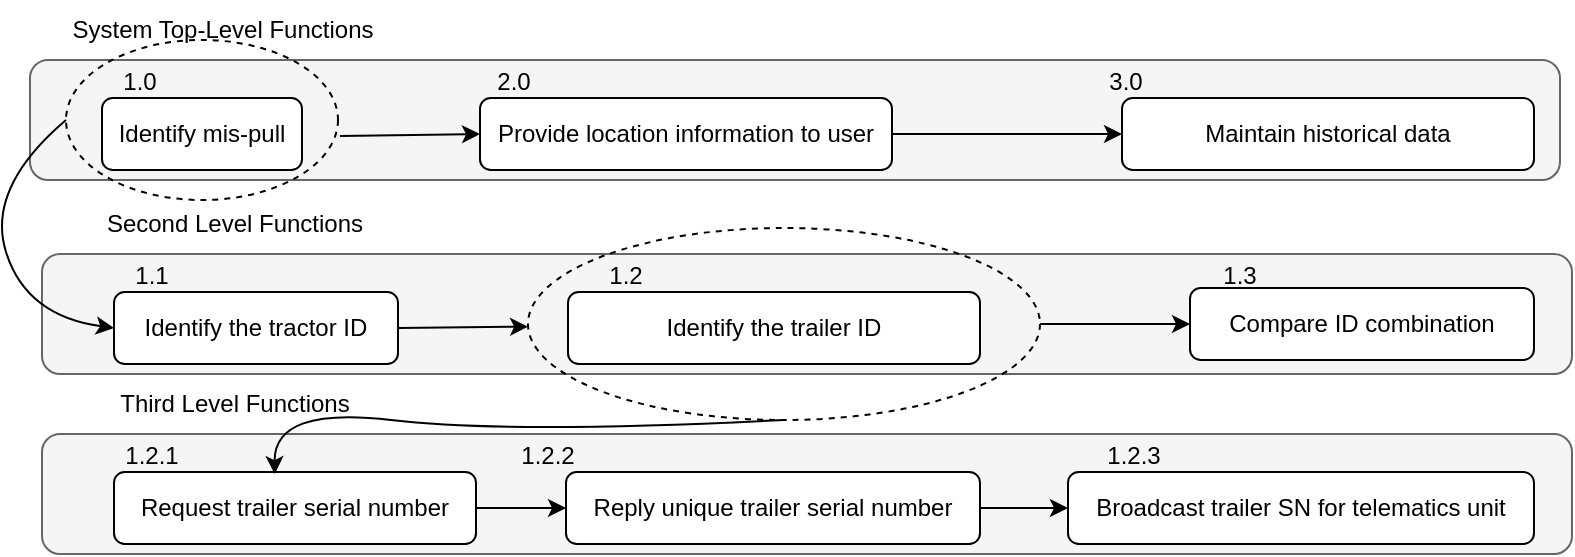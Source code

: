 <mxfile version="20.6.1" type="github">
  <diagram id="pKQdi-eeRK9SxtTKxeUM" name="Page-1">
    <mxGraphModel dx="1422" dy="-395" grid="0" gridSize="10" guides="1" tooltips="1" connect="1" arrows="1" fold="1" page="1" pageScale="1" pageWidth="850" pageHeight="1100" math="0" shadow="0">
      <root>
        <mxCell id="0" />
        <mxCell id="1" parent="0" />
        <mxCell id="KWq_b9gpajZcSFFpdgU--8" value="" style="rounded=1;whiteSpace=wrap;html=1;fillColor=#f5f5f5;fontColor=#333333;strokeColor=#666666;" vertex="1" parent="1">
          <mxGeometry x="39" y="1161" width="765" height="60" as="geometry" />
        </mxCell>
        <mxCell id="KWq_b9gpajZcSFFpdgU--9" value="System Top-Level Functions" style="text;html=1;strokeColor=none;fillColor=none;align=center;verticalAlign=middle;whiteSpace=wrap;rounded=0;" vertex="1" parent="1">
          <mxGeometry x="42" y="1131" width="187" height="30" as="geometry" />
        </mxCell>
        <mxCell id="KWq_b9gpajZcSFFpdgU--12" value="Identify mis-pull" style="rounded=1;whiteSpace=wrap;html=1;" vertex="1" parent="1">
          <mxGeometry x="75" y="1180" width="100" height="36" as="geometry" />
        </mxCell>
        <mxCell id="KWq_b9gpajZcSFFpdgU--13" value="1.0" style="text;html=1;strokeColor=none;fillColor=none;align=center;verticalAlign=middle;whiteSpace=wrap;rounded=0;" vertex="1" parent="1">
          <mxGeometry x="64" y="1157" width="60" height="30" as="geometry" />
        </mxCell>
        <mxCell id="KWq_b9gpajZcSFFpdgU--15" value="2.0" style="text;html=1;strokeColor=none;fillColor=none;align=center;verticalAlign=middle;whiteSpace=wrap;rounded=0;" vertex="1" parent="1">
          <mxGeometry x="251" y="1157" width="60" height="30" as="geometry" />
        </mxCell>
        <mxCell id="KWq_b9gpajZcSFFpdgU--16" value="Provide location information to user" style="rounded=1;whiteSpace=wrap;html=1;" vertex="1" parent="1">
          <mxGeometry x="264" y="1180" width="206" height="36" as="geometry" />
        </mxCell>
        <mxCell id="KWq_b9gpajZcSFFpdgU--17" value="3.0" style="text;html=1;strokeColor=none;fillColor=none;align=center;verticalAlign=middle;whiteSpace=wrap;rounded=0;" vertex="1" parent="1">
          <mxGeometry x="557" y="1157" width="60" height="30" as="geometry" />
        </mxCell>
        <mxCell id="KWq_b9gpajZcSFFpdgU--18" value="Maintain historical data" style="rounded=1;whiteSpace=wrap;html=1;" vertex="1" parent="1">
          <mxGeometry x="585" y="1180" width="206" height="36" as="geometry" />
        </mxCell>
        <mxCell id="KWq_b9gpajZcSFFpdgU--23" value="" style="rounded=1;whiteSpace=wrap;html=1;fillColor=#f5f5f5;fontColor=#333333;strokeColor=#666666;" vertex="1" parent="1">
          <mxGeometry x="45" y="1258" width="765" height="60" as="geometry" />
        </mxCell>
        <mxCell id="KWq_b9gpajZcSFFpdgU--24" value="Second Level Functions" style="text;html=1;strokeColor=none;fillColor=none;align=center;verticalAlign=middle;whiteSpace=wrap;rounded=0;" vertex="1" parent="1">
          <mxGeometry x="48" y="1228" width="187" height="30" as="geometry" />
        </mxCell>
        <mxCell id="KWq_b9gpajZcSFFpdgU--25" value="Identify the tractor ID" style="rounded=1;whiteSpace=wrap;html=1;" vertex="1" parent="1">
          <mxGeometry x="81" y="1277" width="142" height="36" as="geometry" />
        </mxCell>
        <mxCell id="KWq_b9gpajZcSFFpdgU--26" value="1.1" style="text;html=1;strokeColor=none;fillColor=none;align=center;verticalAlign=middle;whiteSpace=wrap;rounded=0;" vertex="1" parent="1">
          <mxGeometry x="70" y="1254" width="60" height="30" as="geometry" />
        </mxCell>
        <mxCell id="KWq_b9gpajZcSFFpdgU--27" value="1.2" style="text;html=1;strokeColor=none;fillColor=none;align=center;verticalAlign=middle;whiteSpace=wrap;rounded=0;" vertex="1" parent="1">
          <mxGeometry x="307" y="1254" width="60" height="30" as="geometry" />
        </mxCell>
        <mxCell id="KWq_b9gpajZcSFFpdgU--28" value="Identify the trailer ID" style="rounded=1;whiteSpace=wrap;html=1;" vertex="1" parent="1">
          <mxGeometry x="308" y="1277" width="206" height="36" as="geometry" />
        </mxCell>
        <mxCell id="KWq_b9gpajZcSFFpdgU--29" value="1.3" style="text;html=1;strokeColor=none;fillColor=none;align=center;verticalAlign=middle;whiteSpace=wrap;rounded=0;" vertex="1" parent="1">
          <mxGeometry x="614" y="1254" width="60" height="30" as="geometry" />
        </mxCell>
        <mxCell id="KWq_b9gpajZcSFFpdgU--30" value="Compare ID combination" style="rounded=1;whiteSpace=wrap;html=1;" vertex="1" parent="1">
          <mxGeometry x="619" y="1275" width="172" height="36" as="geometry" />
        </mxCell>
        <mxCell id="KWq_b9gpajZcSFFpdgU--33" value="" style="rounded=1;whiteSpace=wrap;html=1;fillColor=#f5f5f5;fontColor=#333333;strokeColor=#666666;" vertex="1" parent="1">
          <mxGeometry x="45" y="1348" width="765" height="60" as="geometry" />
        </mxCell>
        <mxCell id="KWq_b9gpajZcSFFpdgU--34" value="Third Level Functions" style="text;html=1;strokeColor=none;fillColor=none;align=center;verticalAlign=middle;whiteSpace=wrap;rounded=0;" vertex="1" parent="1">
          <mxGeometry x="48" y="1318" width="187" height="30" as="geometry" />
        </mxCell>
        <mxCell id="KWq_b9gpajZcSFFpdgU--35" value="Request trailer serial number" style="rounded=1;whiteSpace=wrap;html=1;" vertex="1" parent="1">
          <mxGeometry x="81" y="1367" width="181" height="36" as="geometry" />
        </mxCell>
        <mxCell id="KWq_b9gpajZcSFFpdgU--36" value="1.2.1" style="text;html=1;strokeColor=none;fillColor=none;align=center;verticalAlign=middle;whiteSpace=wrap;rounded=0;" vertex="1" parent="1">
          <mxGeometry x="70" y="1344" width="60" height="30" as="geometry" />
        </mxCell>
        <mxCell id="KWq_b9gpajZcSFFpdgU--37" value="1.2.2" style="text;html=1;strokeColor=none;fillColor=none;align=center;verticalAlign=middle;whiteSpace=wrap;rounded=0;" vertex="1" parent="1">
          <mxGeometry x="268" y="1344" width="60" height="30" as="geometry" />
        </mxCell>
        <mxCell id="KWq_b9gpajZcSFFpdgU--38" value="Reply unique trailer serial number" style="rounded=1;whiteSpace=wrap;html=1;" vertex="1" parent="1">
          <mxGeometry x="307" y="1367" width="207" height="36" as="geometry" />
        </mxCell>
        <mxCell id="KWq_b9gpajZcSFFpdgU--39" value="1.2.3" style="text;html=1;strokeColor=none;fillColor=none;align=center;verticalAlign=middle;whiteSpace=wrap;rounded=0;" vertex="1" parent="1">
          <mxGeometry x="561" y="1344" width="60" height="30" as="geometry" />
        </mxCell>
        <mxCell id="KWq_b9gpajZcSFFpdgU--40" value="Broadcast trailer SN for telematics unit" style="rounded=1;whiteSpace=wrap;html=1;" vertex="1" parent="1">
          <mxGeometry x="558" y="1367" width="233" height="36" as="geometry" />
        </mxCell>
        <mxCell id="KWq_b9gpajZcSFFpdgU--43" value="" style="endArrow=classic;html=1;rounded=0;entryX=0;entryY=0.5;entryDx=0;entryDy=0;exitX=1.007;exitY=0.6;exitDx=0;exitDy=0;exitPerimeter=0;" edge="1" parent="1" source="KWq_b9gpajZcSFFpdgU--57" target="KWq_b9gpajZcSFFpdgU--16">
          <mxGeometry width="50" height="50" relative="1" as="geometry">
            <mxPoint x="176" y="1198" as="sourcePoint" />
            <mxPoint x="449" y="1336" as="targetPoint" />
          </mxGeometry>
        </mxCell>
        <mxCell id="KWq_b9gpajZcSFFpdgU--44" value="" style="endArrow=classic;html=1;rounded=0;exitX=1;exitY=0.5;exitDx=0;exitDy=0;entryX=0;entryY=0.5;entryDx=0;entryDy=0;" edge="1" parent="1" source="KWq_b9gpajZcSFFpdgU--16" target="KWq_b9gpajZcSFFpdgU--18">
          <mxGeometry width="50" height="50" relative="1" as="geometry">
            <mxPoint x="399" y="1386" as="sourcePoint" />
            <mxPoint x="449" y="1336" as="targetPoint" />
          </mxGeometry>
        </mxCell>
        <mxCell id="KWq_b9gpajZcSFFpdgU--46" value="" style="curved=1;endArrow=classic;html=1;rounded=0;exitX=0;exitY=0.5;exitDx=0;exitDy=0;entryX=0;entryY=0.5;entryDx=0;entryDy=0;" edge="1" parent="1" source="KWq_b9gpajZcSFFpdgU--57" target="KWq_b9gpajZcSFFpdgU--25">
          <mxGeometry width="50" height="50" relative="1" as="geometry">
            <mxPoint x="61" y="1193" as="sourcePoint" />
            <mxPoint x="78" y="1297" as="targetPoint" />
            <Array as="points">
              <mxPoint x="17" y="1225" />
              <mxPoint x="37" y="1289" />
            </Array>
          </mxGeometry>
        </mxCell>
        <mxCell id="KWq_b9gpajZcSFFpdgU--49" value="" style="endArrow=classic;html=1;rounded=0;exitX=1;exitY=0.5;exitDx=0;exitDy=0;" edge="1" parent="1" source="KWq_b9gpajZcSFFpdgU--25" target="KWq_b9gpajZcSFFpdgU--58">
          <mxGeometry width="50" height="50" relative="1" as="geometry">
            <mxPoint x="399" y="1486" as="sourcePoint" />
            <mxPoint x="279.932" y="1295.987" as="targetPoint" />
          </mxGeometry>
        </mxCell>
        <mxCell id="KWq_b9gpajZcSFFpdgU--50" value="" style="endArrow=classic;html=1;rounded=0;entryX=0;entryY=0.5;entryDx=0;entryDy=0;" edge="1" parent="1" source="KWq_b9gpajZcSFFpdgU--58" target="KWq_b9gpajZcSFFpdgU--30">
          <mxGeometry width="50" height="50" relative="1" as="geometry">
            <mxPoint x="541" y="1293" as="sourcePoint" />
            <mxPoint x="449" y="1436" as="targetPoint" />
          </mxGeometry>
        </mxCell>
        <mxCell id="KWq_b9gpajZcSFFpdgU--51" value="" style="curved=1;endArrow=classic;html=1;rounded=0;exitX=0.5;exitY=1;exitDx=0;exitDy=0;entryX=0.444;entryY=0.028;entryDx=0;entryDy=0;entryPerimeter=0;" edge="1" parent="1" source="KWq_b9gpajZcSFFpdgU--58" target="KWq_b9gpajZcSFFpdgU--35">
          <mxGeometry width="50" height="50" relative="1" as="geometry">
            <mxPoint x="383" y="1337" as="sourcePoint" />
            <mxPoint x="449" y="1436" as="targetPoint" />
            <Array as="points">
              <mxPoint x="278" y="1348" />
              <mxPoint x="161" y="1334" />
            </Array>
          </mxGeometry>
        </mxCell>
        <mxCell id="KWq_b9gpajZcSFFpdgU--52" value="" style="endArrow=classic;html=1;rounded=0;exitX=1;exitY=0.5;exitDx=0;exitDy=0;entryX=0;entryY=0.5;entryDx=0;entryDy=0;" edge="1" parent="1" source="KWq_b9gpajZcSFFpdgU--35" target="KWq_b9gpajZcSFFpdgU--38">
          <mxGeometry width="50" height="50" relative="1" as="geometry">
            <mxPoint x="399" y="1486" as="sourcePoint" />
            <mxPoint x="449" y="1436" as="targetPoint" />
          </mxGeometry>
        </mxCell>
        <mxCell id="KWq_b9gpajZcSFFpdgU--53" value="" style="endArrow=classic;html=1;rounded=0;entryX=0;entryY=0.5;entryDx=0;entryDy=0;" edge="1" parent="1" source="KWq_b9gpajZcSFFpdgU--38" target="KWq_b9gpajZcSFFpdgU--40">
          <mxGeometry width="50" height="50" relative="1" as="geometry">
            <mxPoint x="563" y="1387" as="sourcePoint" />
            <mxPoint x="258" y="1395" as="targetPoint" />
          </mxGeometry>
        </mxCell>
        <mxCell id="KWq_b9gpajZcSFFpdgU--57" value="" style="ellipse;whiteSpace=wrap;html=1;dashed=1;fillColor=none;" vertex="1" parent="1">
          <mxGeometry x="57" y="1151" width="136" height="80" as="geometry" />
        </mxCell>
        <mxCell id="KWq_b9gpajZcSFFpdgU--58" value="" style="ellipse;whiteSpace=wrap;html=1;dashed=1;fillColor=none;" vertex="1" parent="1">
          <mxGeometry x="288" y="1245" width="256" height="96" as="geometry" />
        </mxCell>
      </root>
    </mxGraphModel>
  </diagram>
</mxfile>
